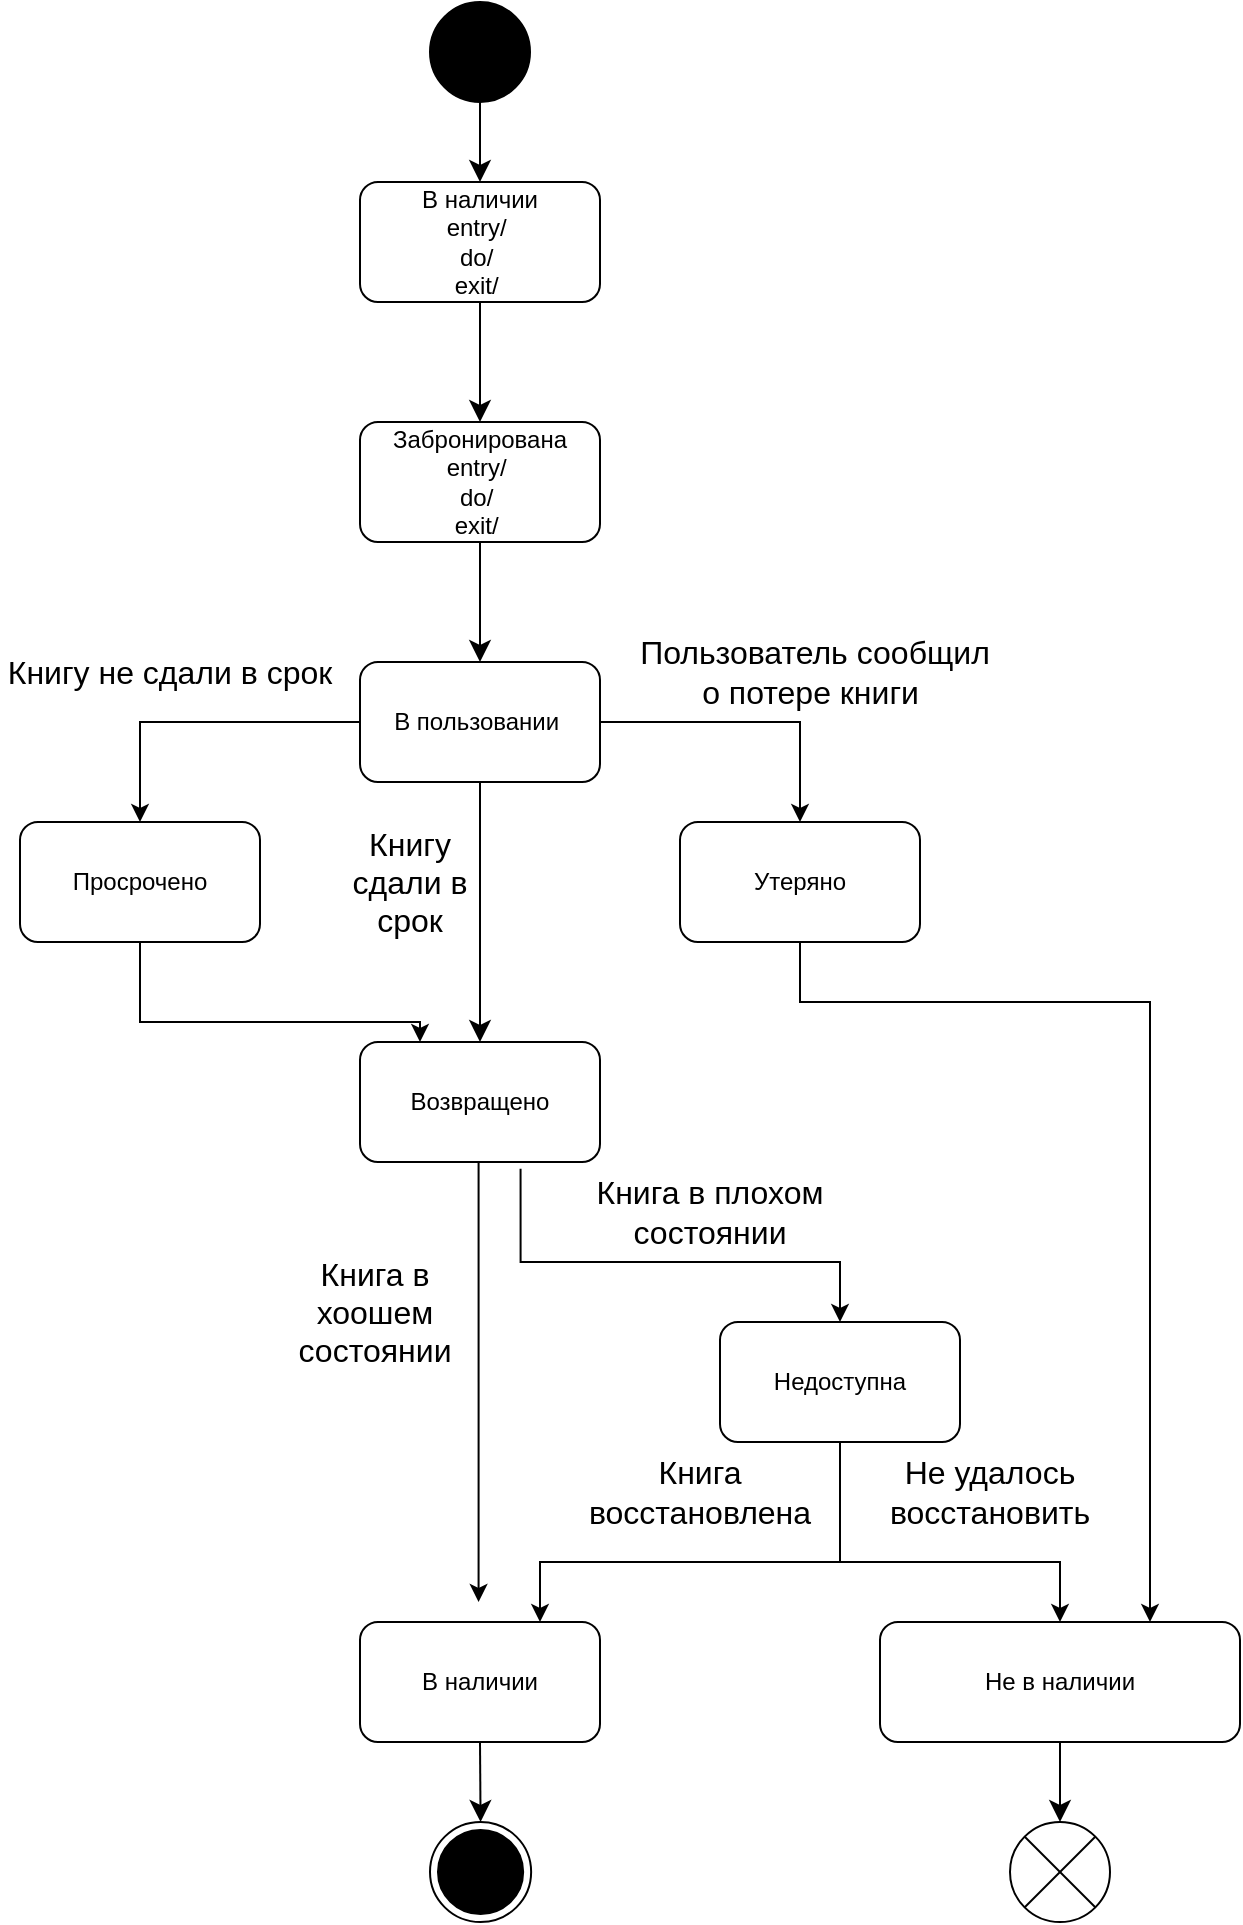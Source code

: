<mxfile version="24.8.3">
  <diagram name="Page-1" id="c4acf3e9-155e-7222-9cf6-157b1a14988f">
    <mxGraphModel dx="947" dy="1118" grid="1" gridSize="10" guides="1" tooltips="1" connect="1" arrows="1" fold="1" page="1" pageScale="1" pageWidth="1654" pageHeight="2336" background="none" math="0" shadow="0">
      <root>
        <mxCell id="0" />
        <mxCell id="1" parent="0" />
        <mxCell id="6vAFmmjROKYw4pwOnC_C-38" style="edgeStyle=none;curved=1;rounded=0;orthogonalLoop=1;jettySize=auto;html=1;exitX=0.5;exitY=1;exitDx=0;exitDy=0;exitPerimeter=0;entryX=0.5;entryY=0;entryDx=0;entryDy=0;fontSize=12;startSize=8;endSize=8;" edge="1" parent="1" source="6vAFmmjROKYw4pwOnC_C-3" target="6vAFmmjROKYw4pwOnC_C-6">
          <mxGeometry relative="1" as="geometry" />
        </mxCell>
        <mxCell id="6vAFmmjROKYw4pwOnC_C-3" value="" style="points=[[0.145,0.145,0],[0.5,0,0],[0.855,0.145,0],[1,0.5,0],[0.855,0.855,0],[0.5,1,0],[0.145,0.855,0],[0,0.5,0]];shape=mxgraph.bpmn.event;html=1;verticalLabelPosition=bottom;labelBackgroundColor=#ffffff;verticalAlign=top;align=center;perimeter=ellipsePerimeter;outlineConnect=0;aspect=fixed;outline=standard;symbol=general;fillColor=#000000;" vertex="1" parent="1">
          <mxGeometry x="395" y="70" width="50" height="50" as="geometry" />
        </mxCell>
        <mxCell id="6vAFmmjROKYw4pwOnC_C-35" style="edgeStyle=none;curved=1;rounded=0;orthogonalLoop=1;jettySize=auto;html=1;exitX=0.5;exitY=1;exitDx=0;exitDy=0;entryX=0.5;entryY=0;entryDx=0;entryDy=0;fontSize=12;startSize=8;endSize=8;" edge="1" parent="1" source="6vAFmmjROKYw4pwOnC_C-6" target="6vAFmmjROKYw4pwOnC_C-7">
          <mxGeometry relative="1" as="geometry" />
        </mxCell>
        <mxCell id="6vAFmmjROKYw4pwOnC_C-6" value="В наличии&lt;div&gt;entry/&amp;nbsp;&lt;/div&gt;&lt;div&gt;do/&amp;nbsp;&lt;/div&gt;&lt;div&gt;exit/&amp;nbsp;&lt;/div&gt;" style="rounded=1;whiteSpace=wrap;html=1;" vertex="1" parent="1">
          <mxGeometry x="360" y="160" width="120" height="60" as="geometry" />
        </mxCell>
        <mxCell id="6vAFmmjROKYw4pwOnC_C-36" style="edgeStyle=none;curved=1;rounded=0;orthogonalLoop=1;jettySize=auto;html=1;exitX=0.5;exitY=1;exitDx=0;exitDy=0;entryX=0.5;entryY=0;entryDx=0;entryDy=0;fontSize=12;startSize=8;endSize=8;" edge="1" parent="1" source="6vAFmmjROKYw4pwOnC_C-7" target="6vAFmmjROKYw4pwOnC_C-8">
          <mxGeometry relative="1" as="geometry" />
        </mxCell>
        <mxCell id="6vAFmmjROKYw4pwOnC_C-7" value="&lt;div&gt;Забронирована&lt;/div&gt;&lt;div&gt;&lt;div&gt;entry/&amp;nbsp;&lt;/div&gt;&lt;div&gt;do/&amp;nbsp;&lt;/div&gt;&lt;div&gt;exit/&amp;nbsp;&lt;/div&gt;&lt;/div&gt;" style="rounded=1;whiteSpace=wrap;html=1;" vertex="1" parent="1">
          <mxGeometry x="360" y="280" width="120" height="60" as="geometry" />
        </mxCell>
        <mxCell id="6vAFmmjROKYw4pwOnC_C-37" style="edgeStyle=none;curved=1;rounded=0;orthogonalLoop=1;jettySize=auto;html=1;exitX=0.5;exitY=1;exitDx=0;exitDy=0;entryX=0.5;entryY=0;entryDx=0;entryDy=0;fontSize=12;startSize=8;endSize=8;" edge="1" parent="1" source="6vAFmmjROKYw4pwOnC_C-8" target="6vAFmmjROKYw4pwOnC_C-9">
          <mxGeometry relative="1" as="geometry" />
        </mxCell>
        <mxCell id="6vAFmmjROKYw4pwOnC_C-8" value="&lt;div&gt;В пользовании&amp;nbsp;&lt;/div&gt;" style="rounded=1;whiteSpace=wrap;html=1;" vertex="1" parent="1">
          <mxGeometry x="360" y="400" width="120" height="60" as="geometry" />
        </mxCell>
        <mxCell id="6vAFmmjROKYw4pwOnC_C-9" value="Возвращено" style="rounded=1;whiteSpace=wrap;html=1;" vertex="1" parent="1">
          <mxGeometry x="360" y="590" width="120" height="60" as="geometry" />
        </mxCell>
        <mxCell id="6vAFmmjROKYw4pwOnC_C-10" value="Недоступна" style="rounded=1;whiteSpace=wrap;html=1;" vertex="1" parent="1">
          <mxGeometry x="540" y="730" width="120" height="60" as="geometry" />
        </mxCell>
        <mxCell id="6vAFmmjROKYw4pwOnC_C-39" style="edgeStyle=none;curved=1;rounded=0;orthogonalLoop=1;jettySize=auto;html=1;exitX=0.5;exitY=1;exitDx=0;exitDy=0;fontSize=12;startSize=8;endSize=8;" edge="1" parent="1" source="6vAFmmjROKYw4pwOnC_C-11" target="6vAFmmjROKYw4pwOnC_C-40">
          <mxGeometry relative="1" as="geometry">
            <mxPoint x="419.714" y="980.0" as="targetPoint" />
          </mxGeometry>
        </mxCell>
        <mxCell id="6vAFmmjROKYw4pwOnC_C-11" value="&lt;div&gt;В наличии&lt;/div&gt;" style="rounded=1;whiteSpace=wrap;html=1;" vertex="1" parent="1">
          <mxGeometry x="360" y="880" width="120" height="60" as="geometry" />
        </mxCell>
        <mxCell id="6vAFmmjROKYw4pwOnC_C-15" style="edgeStyle=orthogonalEdgeStyle;rounded=0;orthogonalLoop=1;jettySize=auto;html=1;exitX=0.5;exitY=1;exitDx=0;exitDy=0;entryX=0.5;entryY=0;entryDx=0;entryDy=0;" edge="1" parent="1">
          <mxGeometry relative="1" as="geometry">
            <mxPoint x="419.29" y="870" as="targetPoint" />
            <mxPoint x="419.29" y="650" as="sourcePoint" />
            <Array as="points">
              <mxPoint x="420.29" y="760" />
            </Array>
          </mxGeometry>
        </mxCell>
        <mxCell id="6vAFmmjROKYw4pwOnC_C-16" style="edgeStyle=orthogonalEdgeStyle;rounded=0;orthogonalLoop=1;jettySize=auto;html=1;exitX=0.669;exitY=1.057;exitDx=0;exitDy=0;entryX=0.5;entryY=0;entryDx=0;entryDy=0;exitPerimeter=0;" edge="1" parent="1" source="6vAFmmjROKYw4pwOnC_C-9" target="6vAFmmjROKYw4pwOnC_C-10">
          <mxGeometry relative="1" as="geometry">
            <mxPoint x="730" y="700" as="targetPoint" />
            <mxPoint x="480" y="650" as="sourcePoint" />
            <Array as="points">
              <mxPoint x="440" y="700" />
              <mxPoint x="600" y="700" />
            </Array>
          </mxGeometry>
        </mxCell>
        <mxCell id="6vAFmmjROKYw4pwOnC_C-18" value="Книга в плохом состоянии" style="text;strokeColor=none;align=center;fillColor=none;html=1;verticalAlign=middle;whiteSpace=wrap;rounded=0;fontSize=16;" vertex="1" parent="1">
          <mxGeometry x="450" y="660" width="170" height="30" as="geometry" />
        </mxCell>
        <mxCell id="6vAFmmjROKYw4pwOnC_C-19" value="Книга в хоошем состоянии" style="text;strokeColor=none;align=center;fillColor=none;html=1;verticalAlign=middle;whiteSpace=wrap;rounded=0;fontSize=16;" vertex="1" parent="1">
          <mxGeometry x="310" y="710" width="115" height="30" as="geometry" />
        </mxCell>
        <mxCell id="6vAFmmjROKYw4pwOnC_C-63" style="edgeStyle=none;curved=1;rounded=0;orthogonalLoop=1;jettySize=auto;html=1;exitX=0.5;exitY=1;exitDx=0;exitDy=0;entryX=0.5;entryY=0;entryDx=0;entryDy=0;fontSize=12;startSize=8;endSize=8;" edge="1" parent="1" source="6vAFmmjROKYw4pwOnC_C-22" target="6vAFmmjROKYw4pwOnC_C-62">
          <mxGeometry relative="1" as="geometry" />
        </mxCell>
        <mxCell id="6vAFmmjROKYw4pwOnC_C-22" value="Не в наличии" style="rounded=1;whiteSpace=wrap;html=1;" vertex="1" parent="1">
          <mxGeometry x="620" y="880" width="180" height="60" as="geometry" />
        </mxCell>
        <mxCell id="6vAFmmjROKYw4pwOnC_C-27" style="edgeStyle=orthogonalEdgeStyle;rounded=0;orthogonalLoop=1;jettySize=auto;html=1;entryX=0.5;entryY=0;entryDx=0;entryDy=0;exitX=0.5;exitY=1;exitDx=0;exitDy=0;" edge="1" parent="1" target="6vAFmmjROKYw4pwOnC_C-22">
          <mxGeometry relative="1" as="geometry">
            <mxPoint x="720" y="910" as="targetPoint" />
            <mxPoint x="600" y="810" as="sourcePoint" />
            <Array as="points">
              <mxPoint x="600" y="850" />
              <mxPoint x="710" y="850" />
            </Array>
          </mxGeometry>
        </mxCell>
        <mxCell id="6vAFmmjROKYw4pwOnC_C-30" style="edgeStyle=orthogonalEdgeStyle;rounded=0;orthogonalLoop=1;jettySize=auto;html=1;entryX=0.75;entryY=0;entryDx=0;entryDy=0;exitX=0.5;exitY=1;exitDx=0;exitDy=0;" edge="1" parent="1" source="6vAFmmjROKYw4pwOnC_C-10" target="6vAFmmjROKYw4pwOnC_C-11">
          <mxGeometry relative="1" as="geometry">
            <mxPoint x="720" y="880" as="targetPoint" />
            <mxPoint x="610" y="820" as="sourcePoint" />
            <Array as="points">
              <mxPoint x="600" y="850" />
              <mxPoint x="450" y="850" />
            </Array>
          </mxGeometry>
        </mxCell>
        <mxCell id="6vAFmmjROKYw4pwOnC_C-31" value="Не удалось восстановить" style="text;strokeColor=none;align=center;fillColor=none;html=1;verticalAlign=middle;whiteSpace=wrap;rounded=0;fontSize=16;" vertex="1" parent="1">
          <mxGeometry x="590" y="800" width="170" height="30" as="geometry" />
        </mxCell>
        <mxCell id="6vAFmmjROKYw4pwOnC_C-32" value="Книга восстановлена" style="text;strokeColor=none;align=center;fillColor=none;html=1;verticalAlign=middle;whiteSpace=wrap;rounded=0;fontSize=16;" vertex="1" parent="1">
          <mxGeometry x="460" y="800" width="140" height="30" as="geometry" />
        </mxCell>
        <mxCell id="6vAFmmjROKYw4pwOnC_C-34" style="edgeStyle=none;curved=1;rounded=0;orthogonalLoop=1;jettySize=auto;html=1;exitX=0.5;exitY=0;exitDx=0;exitDy=0;fontSize=12;startSize=8;endSize=8;" edge="1" parent="1" source="6vAFmmjROKYw4pwOnC_C-18" target="6vAFmmjROKYw4pwOnC_C-18">
          <mxGeometry relative="1" as="geometry" />
        </mxCell>
        <mxCell id="6vAFmmjROKYw4pwOnC_C-40" value="" style="ellipse;html=1;shape=endState;fillColor=#000000;strokeColor=#000000;" vertex="1" parent="1">
          <mxGeometry x="395" y="980" width="50.57" height="50" as="geometry" />
        </mxCell>
        <mxCell id="6vAFmmjROKYw4pwOnC_C-41" value="Утеряно" style="rounded=1;whiteSpace=wrap;html=1;" vertex="1" parent="1">
          <mxGeometry x="520" y="480" width="120" height="60" as="geometry" />
        </mxCell>
        <mxCell id="6vAFmmjROKYw4pwOnC_C-43" value="&lt;div&gt;Просрочено&lt;/div&gt;" style="rounded=1;whiteSpace=wrap;html=1;" vertex="1" parent="1">
          <mxGeometry x="190" y="480" width="120" height="60" as="geometry" />
        </mxCell>
        <mxCell id="6vAFmmjROKYw4pwOnC_C-46" style="edgeStyle=orthogonalEdgeStyle;rounded=0;orthogonalLoop=1;jettySize=auto;html=1;exitX=0;exitY=0.5;exitDx=0;exitDy=0;entryX=0.5;entryY=0;entryDx=0;entryDy=0;" edge="1" parent="1" source="6vAFmmjROKYw4pwOnC_C-8" target="6vAFmmjROKYw4pwOnC_C-43">
          <mxGeometry relative="1" as="geometry">
            <mxPoint x="610" y="740" as="targetPoint" />
            <mxPoint x="450" y="663" as="sourcePoint" />
            <Array as="points">
              <mxPoint x="250" y="430" />
            </Array>
          </mxGeometry>
        </mxCell>
        <mxCell id="6vAFmmjROKYw4pwOnC_C-49" value="Книгу не сдали в срок" style="text;strokeColor=none;align=center;fillColor=none;html=1;verticalAlign=middle;whiteSpace=wrap;rounded=0;fontSize=16;" vertex="1" parent="1">
          <mxGeometry x="180" y="390" width="170" height="30" as="geometry" />
        </mxCell>
        <mxCell id="6vAFmmjROKYw4pwOnC_C-50" style="edgeStyle=orthogonalEdgeStyle;rounded=0;orthogonalLoop=1;jettySize=auto;html=1;exitX=1;exitY=0.5;exitDx=0;exitDy=0;" edge="1" parent="1" source="6vAFmmjROKYw4pwOnC_C-8">
          <mxGeometry relative="1" as="geometry">
            <mxPoint x="580" y="480" as="targetPoint" />
            <mxPoint x="690" y="440" as="sourcePoint" />
            <Array as="points">
              <mxPoint x="580" y="430" />
            </Array>
          </mxGeometry>
        </mxCell>
        <mxCell id="6vAFmmjROKYw4pwOnC_C-51" value="Пользователь сообщил о потере книги&amp;nbsp;" style="text;strokeColor=none;align=center;fillColor=none;html=1;verticalAlign=middle;whiteSpace=wrap;rounded=0;fontSize=16;" vertex="1" parent="1">
          <mxGeometry x="495" y="390" width="185" height="30" as="geometry" />
        </mxCell>
        <mxCell id="6vAFmmjROKYw4pwOnC_C-55" style="edgeStyle=orthogonalEdgeStyle;rounded=0;orthogonalLoop=1;jettySize=auto;html=1;exitX=0.5;exitY=1;exitDx=0;exitDy=0;entryX=0.25;entryY=0;entryDx=0;entryDy=0;" edge="1" parent="1" source="6vAFmmjROKYw4pwOnC_C-43" target="6vAFmmjROKYw4pwOnC_C-9">
          <mxGeometry relative="1" as="geometry">
            <mxPoint x="210" y="670" as="targetPoint" />
            <mxPoint x="320" y="620" as="sourcePoint" />
            <Array as="points">
              <mxPoint x="250" y="580" />
              <mxPoint x="390" y="580" />
            </Array>
          </mxGeometry>
        </mxCell>
        <mxCell id="6vAFmmjROKYw4pwOnC_C-56" value="Книгу сдали в срок" style="text;strokeColor=none;align=center;fillColor=none;html=1;verticalAlign=middle;whiteSpace=wrap;rounded=0;fontSize=16;" vertex="1" parent="1">
          <mxGeometry x="345" y="495" width="80" height="30" as="geometry" />
        </mxCell>
        <mxCell id="6vAFmmjROKYw4pwOnC_C-61" style="edgeStyle=orthogonalEdgeStyle;rounded=0;orthogonalLoop=1;jettySize=auto;html=1;exitX=0.5;exitY=1;exitDx=0;exitDy=0;entryX=0.75;entryY=0;entryDx=0;entryDy=0;" edge="1" parent="1" source="6vAFmmjROKYw4pwOnC_C-41" target="6vAFmmjROKYw4pwOnC_C-22">
          <mxGeometry relative="1" as="geometry">
            <mxPoint x="710" y="620" as="targetPoint" />
            <mxPoint x="610" y="570" as="sourcePoint" />
            <Array as="points">
              <mxPoint x="580" y="570" />
              <mxPoint x="755" y="570" />
            </Array>
          </mxGeometry>
        </mxCell>
        <mxCell id="6vAFmmjROKYw4pwOnC_C-62" value="" style="shape=sumEllipse;perimeter=ellipsePerimeter;whiteSpace=wrap;html=1;backgroundOutline=1;" vertex="1" parent="1">
          <mxGeometry x="685" y="980" width="50" height="50" as="geometry" />
        </mxCell>
      </root>
    </mxGraphModel>
  </diagram>
</mxfile>
